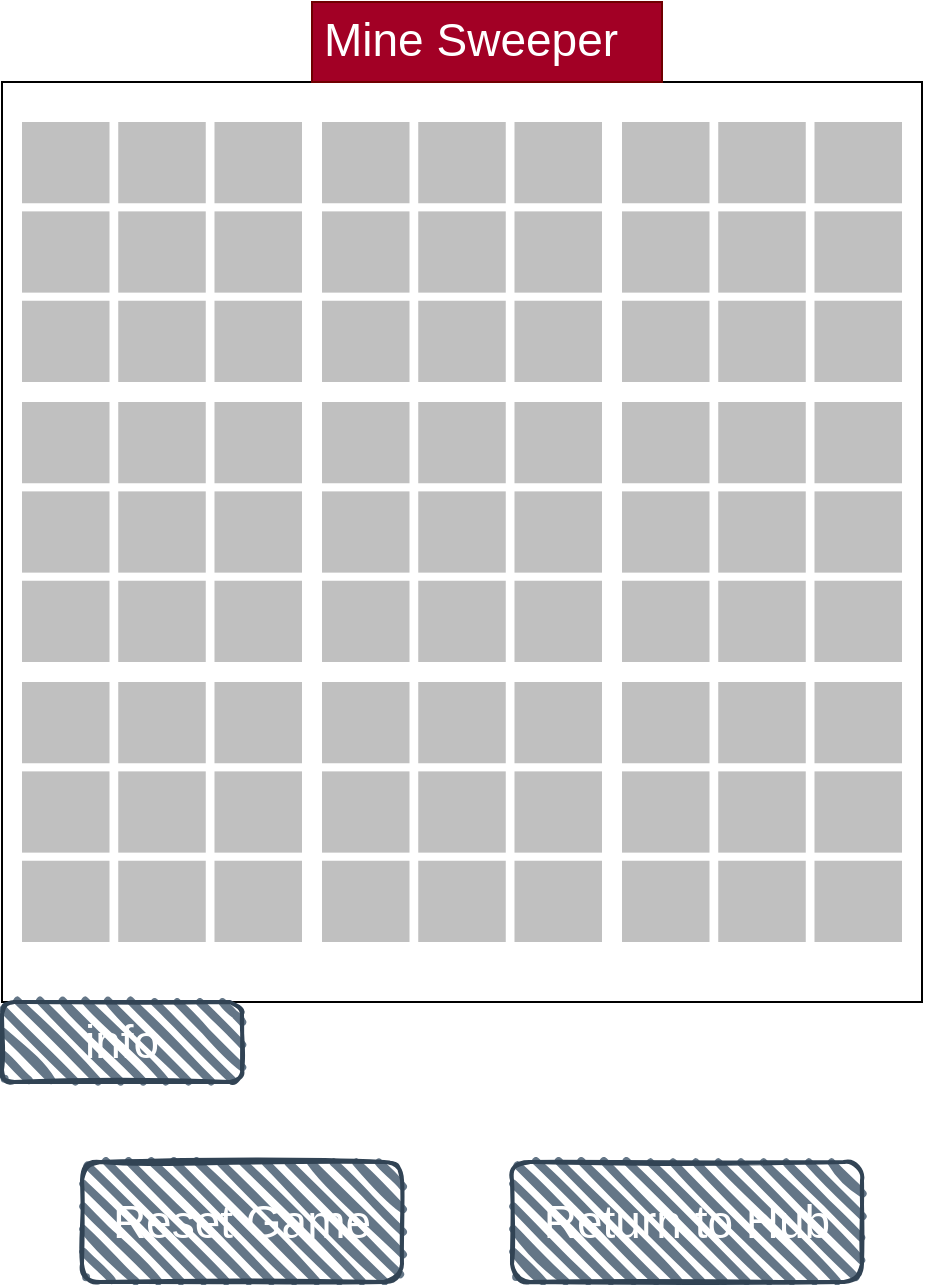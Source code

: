 <mxfile>
    <diagram id="m-ujPtjce2BMff1K5dfZ" name="Page-1">
        <mxGraphModel dx="954" dy="1068" grid="1" gridSize="10" guides="1" tooltips="1" connect="1" arrows="1" fold="1" page="1" pageScale="1" pageWidth="850" pageHeight="1100" math="0" shadow="0">
            <root>
                <mxCell id="0"/>
                <mxCell id="1" parent="0"/>
                <mxCell id="3" value="" style="whiteSpace=wrap;html=1;aspect=fixed;" vertex="1" parent="1">
                    <mxGeometry x="170" y="60" width="460" height="460" as="geometry"/>
                </mxCell>
                <mxCell id="4" value="" style="html=1;verticalLabelPosition=bottom;labelBackgroundColor=#ffffff;verticalAlign=top;shadow=0;dashed=0;strokeWidth=1;shape=mxgraph.ios7ui.iconGrid;fillColor=#c0c0c0;gridSize=3,3;" vertex="1" parent="1">
                    <mxGeometry x="180" y="360" width="140" height="130" as="geometry"/>
                </mxCell>
                <mxCell id="5" value="" style="html=1;verticalLabelPosition=bottom;labelBackgroundColor=#ffffff;verticalAlign=top;shadow=0;dashed=0;strokeWidth=1;shape=mxgraph.ios7ui.iconGrid;fillColor=#c0c0c0;gridSize=3,3;" vertex="1" parent="1">
                    <mxGeometry x="180" y="220" width="140" height="130" as="geometry"/>
                </mxCell>
                <mxCell id="6" value="" style="html=1;verticalLabelPosition=bottom;labelBackgroundColor=#ffffff;verticalAlign=top;shadow=0;dashed=0;strokeWidth=1;shape=mxgraph.ios7ui.iconGrid;fillColor=#c0c0c0;gridSize=3,3;" vertex="1" parent="1">
                    <mxGeometry x="180" y="80" width="140" height="130" as="geometry"/>
                </mxCell>
                <mxCell id="7" value="" style="html=1;verticalLabelPosition=bottom;labelBackgroundColor=#ffffff;verticalAlign=top;shadow=0;dashed=0;strokeWidth=1;shape=mxgraph.ios7ui.iconGrid;fillColor=#c0c0c0;gridSize=3,3;" vertex="1" parent="1">
                    <mxGeometry x="330" y="80" width="140" height="130" as="geometry"/>
                </mxCell>
                <mxCell id="8" value="" style="html=1;verticalLabelPosition=bottom;labelBackgroundColor=#ffffff;verticalAlign=top;shadow=0;dashed=0;strokeWidth=1;shape=mxgraph.ios7ui.iconGrid;fillColor=#c0c0c0;gridSize=3,3;" vertex="1" parent="1">
                    <mxGeometry x="480" y="360" width="140" height="130" as="geometry"/>
                </mxCell>
                <mxCell id="10" value="" style="html=1;verticalLabelPosition=bottom;labelBackgroundColor=#ffffff;verticalAlign=top;shadow=0;dashed=0;strokeWidth=1;shape=mxgraph.ios7ui.iconGrid;fillColor=#c0c0c0;gridSize=3,3;" vertex="1" parent="1">
                    <mxGeometry x="330" y="360" width="140" height="130" as="geometry"/>
                </mxCell>
                <mxCell id="11" value="" style="html=1;verticalLabelPosition=bottom;labelBackgroundColor=#ffffff;verticalAlign=top;shadow=0;dashed=0;strokeWidth=1;shape=mxgraph.ios7ui.iconGrid;fillColor=#c0c0c0;gridSize=3,3;" vertex="1" parent="1">
                    <mxGeometry x="480" y="80" width="140" height="130" as="geometry"/>
                </mxCell>
                <mxCell id="12" value="" style="html=1;verticalLabelPosition=bottom;labelBackgroundColor=#ffffff;verticalAlign=top;shadow=0;dashed=0;strokeWidth=1;shape=mxgraph.ios7ui.iconGrid;fillColor=#c0c0c0;gridSize=3,3;" vertex="1" parent="1">
                    <mxGeometry x="480" y="220" width="140" height="130" as="geometry"/>
                </mxCell>
                <mxCell id="13" value="" style="html=1;verticalLabelPosition=bottom;labelBackgroundColor=#ffffff;verticalAlign=top;shadow=0;dashed=0;strokeWidth=1;shape=mxgraph.ios7ui.iconGrid;fillColor=#c0c0c0;gridSize=3,3;" vertex="1" parent="1">
                    <mxGeometry x="330" y="220" width="140" height="130" as="geometry"/>
                </mxCell>
                <mxCell id="14" value="Mine Sweeper" style="strokeWidth=1;shadow=0;dashed=0;align=center;html=1;shape=mxgraph.mockup.text.textBox;fontColor=#ffffff;align=left;fontSize=23;spacingLeft=4;spacingTop=-3;strokeColor=#6F0000;mainText=;fillColor=#a20025;" vertex="1" parent="1">
                    <mxGeometry x="325" y="20" width="175" height="40" as="geometry"/>
                </mxCell>
                <mxCell id="15" value="Reset Game" style="rounded=1;whiteSpace=wrap;html=1;strokeWidth=2;fillWeight=4;hachureGap=8;hachureAngle=45;fillColor=#647687;sketch=1;fontSize=23;fontColor=#ffffff;strokeColor=#314354;" vertex="1" parent="1">
                    <mxGeometry x="210" y="600" width="160" height="60" as="geometry"/>
                </mxCell>
                <mxCell id="16" value="Return to Hub" style="rounded=1;whiteSpace=wrap;html=1;strokeWidth=2;fillWeight=4;hachureGap=8;hachureAngle=45;fillColor=#647687;sketch=1;fontSize=23;fontColor=#ffffff;strokeColor=#314354;" vertex="1" parent="1">
                    <mxGeometry x="425" y="600" width="175" height="60" as="geometry"/>
                </mxCell>
                <mxCell id="17" value="info" style="rounded=1;whiteSpace=wrap;html=1;strokeWidth=2;fillWeight=4;hachureGap=8;hachureAngle=45;fillColor=#647687;sketch=1;fontSize=23;fontColor=#ffffff;strokeColor=#314354;" vertex="1" parent="1">
                    <mxGeometry x="170" y="520" width="120" height="40" as="geometry"/>
                </mxCell>
            </root>
        </mxGraphModel>
    </diagram>
</mxfile>